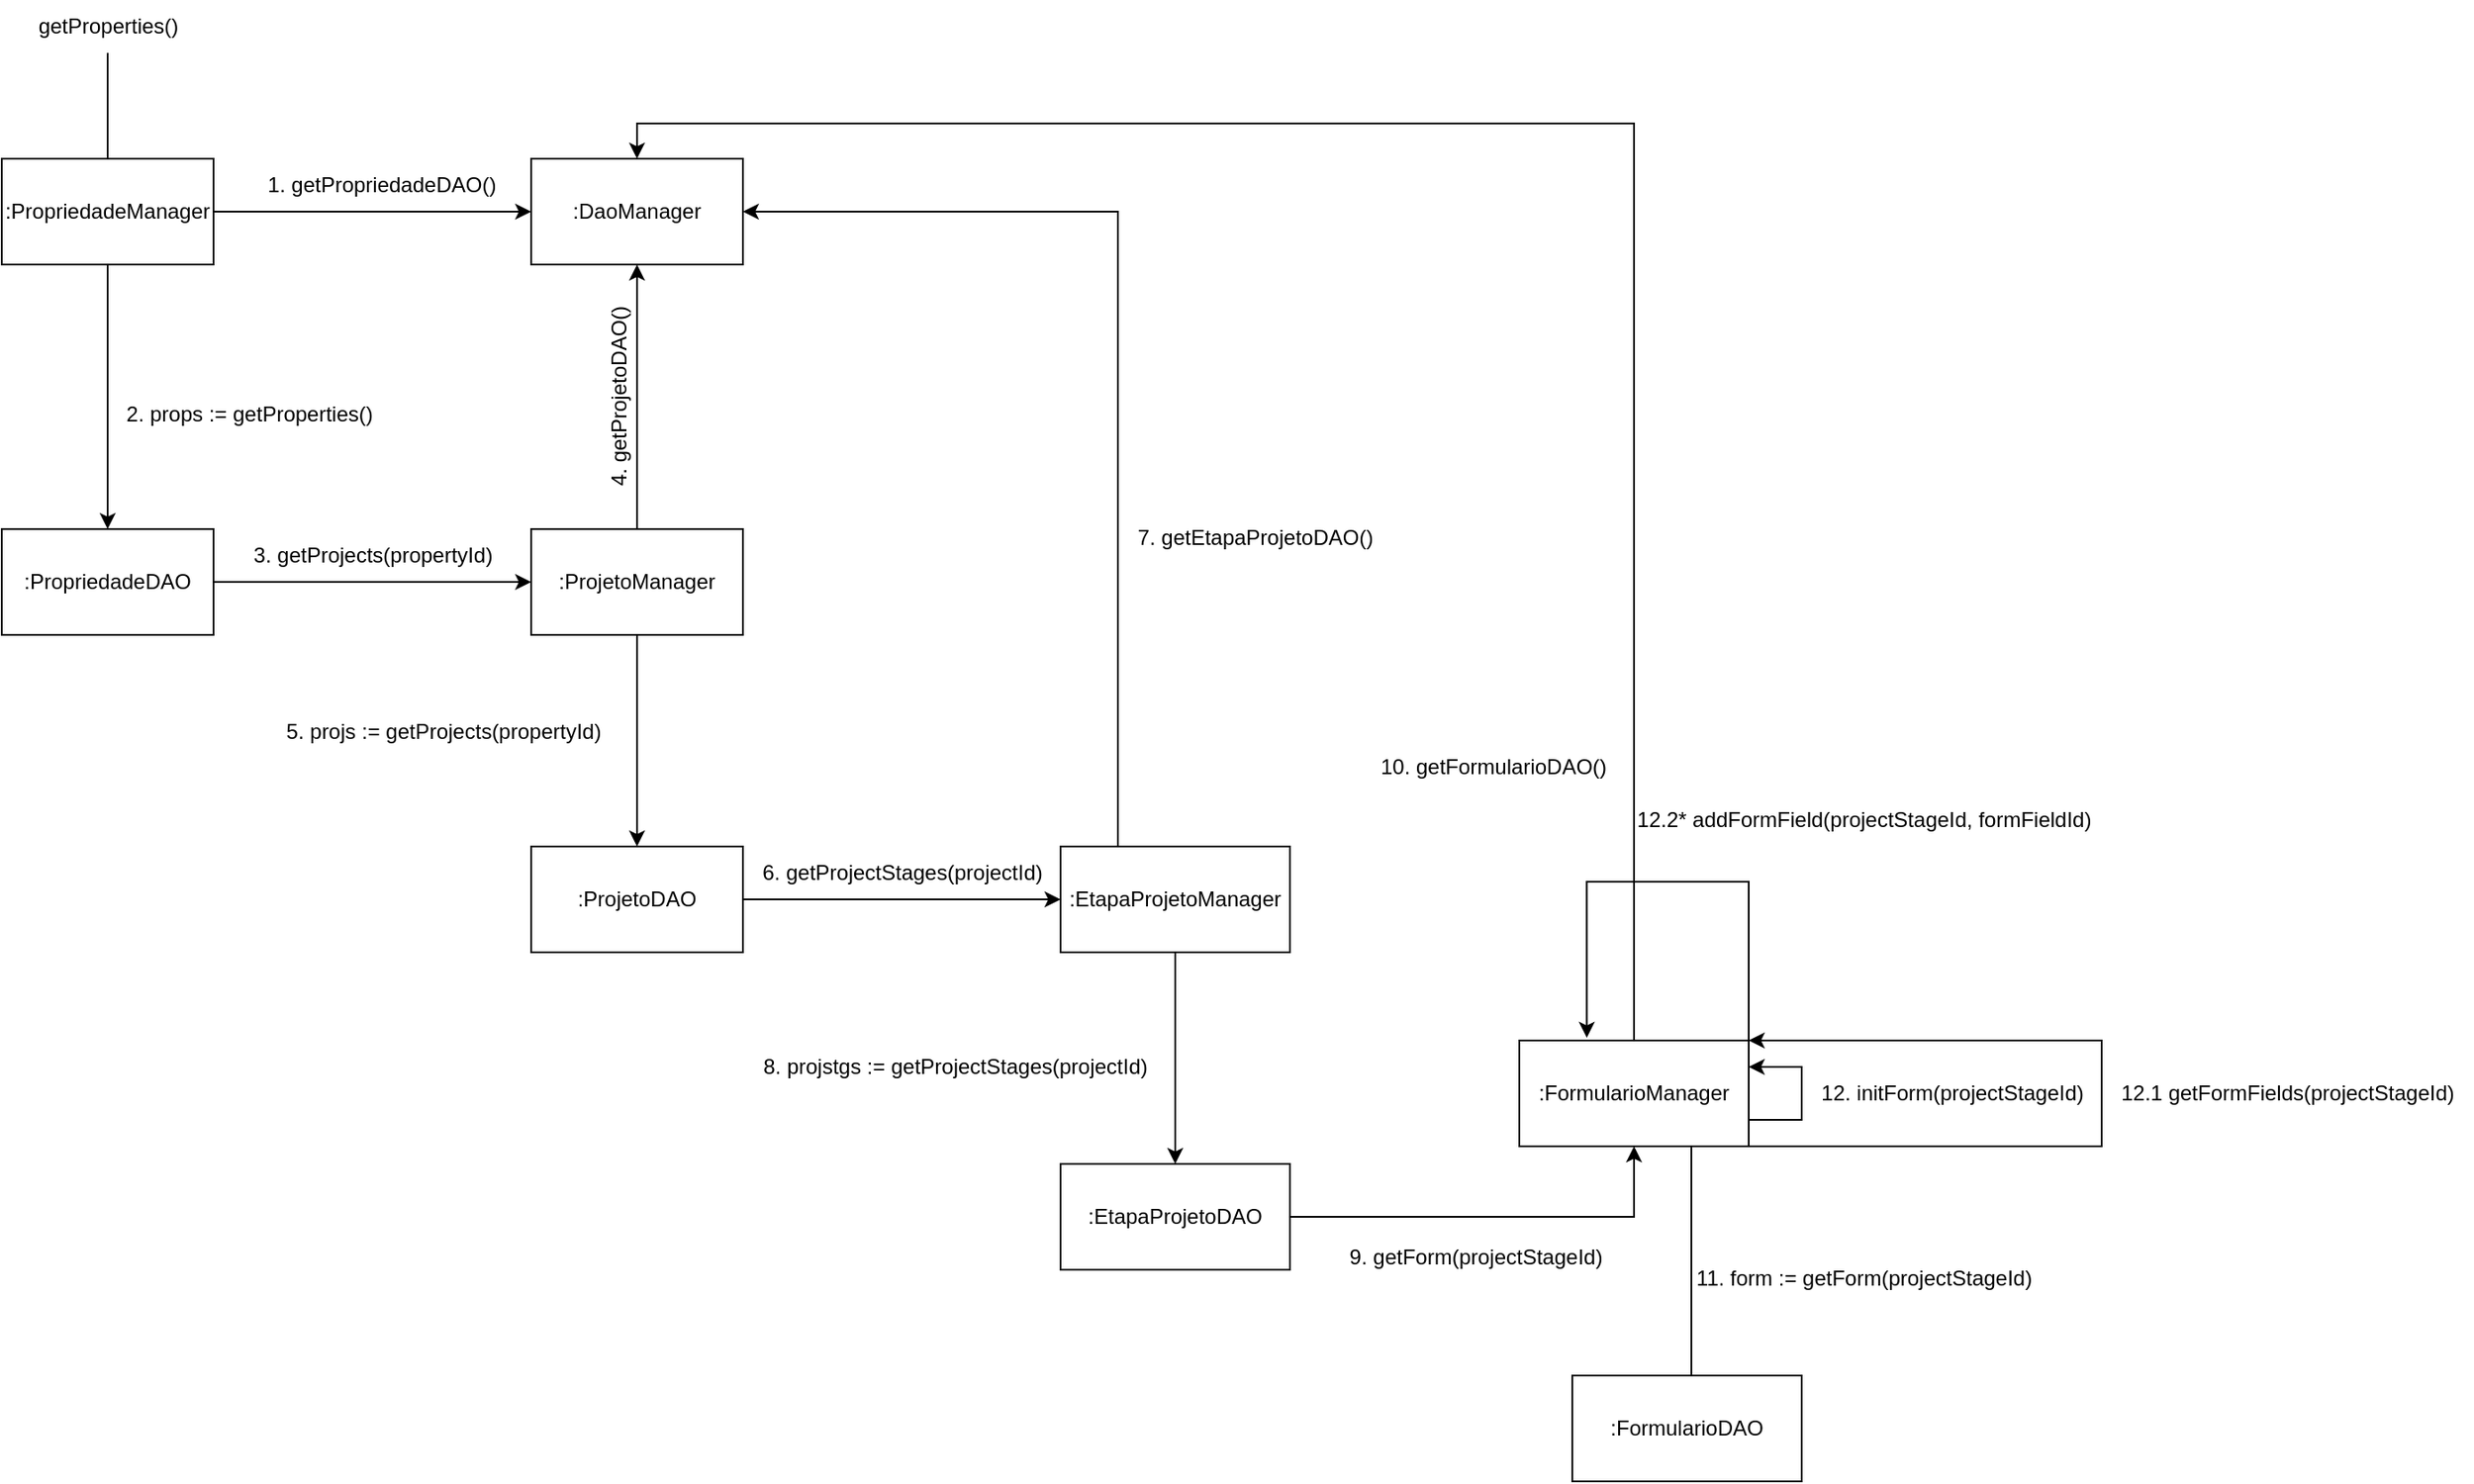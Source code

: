 <mxfile version="22.1.5" type="device">
  <diagram name="Page-1" id="DzhSQO73DSki14xKmCqW">
    <mxGraphModel dx="948" dy="514" grid="1" gridSize="10" guides="1" tooltips="1" connect="1" arrows="1" fold="1" page="1" pageScale="1" pageWidth="850" pageHeight="1100" math="0" shadow="0">
      <root>
        <mxCell id="0" />
        <mxCell id="1" parent="0" />
        <mxCell id="awyPaQthuCvUyQTzf5ff-2" style="edgeStyle=orthogonalEdgeStyle;rounded=0;orthogonalLoop=1;jettySize=auto;html=1;endArrow=none;endFill=0;" edge="1" parent="1" source="awyPaQthuCvUyQTzf5ff-1">
          <mxGeometry relative="1" as="geometry">
            <mxPoint x="160" y="160" as="targetPoint" />
          </mxGeometry>
        </mxCell>
        <mxCell id="awyPaQthuCvUyQTzf5ff-5" style="edgeStyle=orthogonalEdgeStyle;rounded=0;orthogonalLoop=1;jettySize=auto;html=1;exitX=1;exitY=0.5;exitDx=0;exitDy=0;entryX=0;entryY=0.5;entryDx=0;entryDy=0;" edge="1" parent="1" source="awyPaQthuCvUyQTzf5ff-1" target="awyPaQthuCvUyQTzf5ff-4">
          <mxGeometry relative="1" as="geometry">
            <mxPoint x="380" y="250" as="targetPoint" />
          </mxGeometry>
        </mxCell>
        <mxCell id="awyPaQthuCvUyQTzf5ff-10" style="edgeStyle=orthogonalEdgeStyle;rounded=0;orthogonalLoop=1;jettySize=auto;html=1;exitX=0.5;exitY=1;exitDx=0;exitDy=0;" edge="1" parent="1" source="awyPaQthuCvUyQTzf5ff-1" target="awyPaQthuCvUyQTzf5ff-9">
          <mxGeometry relative="1" as="geometry" />
        </mxCell>
        <mxCell id="awyPaQthuCvUyQTzf5ff-1" value=":PropriedadeManager" style="rounded=0;whiteSpace=wrap;html=1;" vertex="1" parent="1">
          <mxGeometry x="100" y="220" width="120" height="60" as="geometry" />
        </mxCell>
        <mxCell id="awyPaQthuCvUyQTzf5ff-3" value="getProperties()" style="text;html=1;align=center;verticalAlign=middle;resizable=0;points=[];autosize=1;strokeColor=none;fillColor=none;" vertex="1" parent="1">
          <mxGeometry x="110" y="130" width="100" height="30" as="geometry" />
        </mxCell>
        <mxCell id="awyPaQthuCvUyQTzf5ff-4" value=":DaoManager" style="rounded=0;whiteSpace=wrap;html=1;" vertex="1" parent="1">
          <mxGeometry x="400" y="220" width="120" height="60" as="geometry" />
        </mxCell>
        <mxCell id="awyPaQthuCvUyQTzf5ff-6" value="1. getPropriedadeDAO()" style="text;html=1;align=center;verticalAlign=middle;resizable=0;points=[];autosize=1;strokeColor=none;fillColor=none;" vertex="1" parent="1">
          <mxGeometry x="240" y="220" width="150" height="30" as="geometry" />
        </mxCell>
        <mxCell id="awyPaQthuCvUyQTzf5ff-13" style="edgeStyle=orthogonalEdgeStyle;rounded=0;orthogonalLoop=1;jettySize=auto;html=1;exitX=1;exitY=0.5;exitDx=0;exitDy=0;" edge="1" parent="1" source="awyPaQthuCvUyQTzf5ff-9" target="awyPaQthuCvUyQTzf5ff-12">
          <mxGeometry relative="1" as="geometry" />
        </mxCell>
        <mxCell id="awyPaQthuCvUyQTzf5ff-9" value=":PropriedadeDAO" style="rounded=0;whiteSpace=wrap;html=1;" vertex="1" parent="1">
          <mxGeometry x="100" y="430" width="120" height="60" as="geometry" />
        </mxCell>
        <mxCell id="awyPaQthuCvUyQTzf5ff-11" value="2. props := getProperties()" style="text;html=1;align=center;verticalAlign=middle;resizable=0;points=[];autosize=1;strokeColor=none;fillColor=none;" vertex="1" parent="1">
          <mxGeometry x="160" y="350" width="160" height="30" as="geometry" />
        </mxCell>
        <mxCell id="awyPaQthuCvUyQTzf5ff-15" style="edgeStyle=orthogonalEdgeStyle;rounded=0;orthogonalLoop=1;jettySize=auto;html=1;exitX=0.5;exitY=0;exitDx=0;exitDy=0;entryX=0.5;entryY=1;entryDx=0;entryDy=0;" edge="1" parent="1" source="awyPaQthuCvUyQTzf5ff-12" target="awyPaQthuCvUyQTzf5ff-4">
          <mxGeometry relative="1" as="geometry" />
        </mxCell>
        <mxCell id="awyPaQthuCvUyQTzf5ff-20" style="edgeStyle=orthogonalEdgeStyle;rounded=0;orthogonalLoop=1;jettySize=auto;html=1;exitX=0.5;exitY=1;exitDx=0;exitDy=0;" edge="1" parent="1" source="awyPaQthuCvUyQTzf5ff-12" target="awyPaQthuCvUyQTzf5ff-19">
          <mxGeometry relative="1" as="geometry" />
        </mxCell>
        <mxCell id="awyPaQthuCvUyQTzf5ff-12" value=":ProjetoManager" style="rounded=0;whiteSpace=wrap;html=1;" vertex="1" parent="1">
          <mxGeometry x="400" y="430" width="120" height="60" as="geometry" />
        </mxCell>
        <mxCell id="awyPaQthuCvUyQTzf5ff-14" value="3. getProjects(propertyId)" style="text;html=1;align=center;verticalAlign=middle;resizable=0;points=[];autosize=1;strokeColor=none;fillColor=none;" vertex="1" parent="1">
          <mxGeometry x="230" y="430" width="160" height="30" as="geometry" />
        </mxCell>
        <mxCell id="awyPaQthuCvUyQTzf5ff-16" value="4. getProjetoDAO()" style="text;html=1;align=center;verticalAlign=middle;resizable=0;points=[];autosize=1;strokeColor=none;fillColor=none;rotation=-90;" vertex="1" parent="1">
          <mxGeometry x="385" y="340" width="130" height="30" as="geometry" />
        </mxCell>
        <mxCell id="awyPaQthuCvUyQTzf5ff-23" style="edgeStyle=orthogonalEdgeStyle;rounded=0;orthogonalLoop=1;jettySize=auto;html=1;exitX=1;exitY=0.5;exitDx=0;exitDy=0;entryX=0;entryY=0.5;entryDx=0;entryDy=0;" edge="1" parent="1" source="awyPaQthuCvUyQTzf5ff-19" target="awyPaQthuCvUyQTzf5ff-22">
          <mxGeometry relative="1" as="geometry" />
        </mxCell>
        <mxCell id="awyPaQthuCvUyQTzf5ff-19" value=":ProjetoDAO" style="rounded=0;whiteSpace=wrap;html=1;" vertex="1" parent="1">
          <mxGeometry x="400" y="610" width="120" height="60" as="geometry" />
        </mxCell>
        <mxCell id="awyPaQthuCvUyQTzf5ff-21" value="5. projs := getProjects(propertyId)" style="text;html=1;align=center;verticalAlign=middle;resizable=0;points=[];autosize=1;strokeColor=none;fillColor=none;" vertex="1" parent="1">
          <mxGeometry x="250" y="530" width="200" height="30" as="geometry" />
        </mxCell>
        <mxCell id="awyPaQthuCvUyQTzf5ff-25" style="edgeStyle=orthogonalEdgeStyle;rounded=0;orthogonalLoop=1;jettySize=auto;html=1;exitX=0.25;exitY=0;exitDx=0;exitDy=0;entryX=1;entryY=0.5;entryDx=0;entryDy=0;" edge="1" parent="1" source="awyPaQthuCvUyQTzf5ff-22" target="awyPaQthuCvUyQTzf5ff-4">
          <mxGeometry relative="1" as="geometry">
            <mxPoint x="732.5" y="240.0" as="targetPoint" />
          </mxGeometry>
        </mxCell>
        <mxCell id="awyPaQthuCvUyQTzf5ff-29" style="edgeStyle=orthogonalEdgeStyle;rounded=0;orthogonalLoop=1;jettySize=auto;html=1;exitX=0.5;exitY=1;exitDx=0;exitDy=0;entryX=0.5;entryY=0;entryDx=0;entryDy=0;" edge="1" parent="1" source="awyPaQthuCvUyQTzf5ff-22" target="awyPaQthuCvUyQTzf5ff-30">
          <mxGeometry relative="1" as="geometry">
            <mxPoint x="765" y="760" as="targetPoint" />
          </mxGeometry>
        </mxCell>
        <mxCell id="awyPaQthuCvUyQTzf5ff-22" value=":EtapaProjetoManager" style="rounded=0;whiteSpace=wrap;html=1;" vertex="1" parent="1">
          <mxGeometry x="700" y="610" width="130" height="60" as="geometry" />
        </mxCell>
        <mxCell id="awyPaQthuCvUyQTzf5ff-24" value="6. getProjectStages(projectId)" style="text;html=1;align=center;verticalAlign=middle;resizable=0;points=[];autosize=1;strokeColor=none;fillColor=none;" vertex="1" parent="1">
          <mxGeometry x="520" y="610" width="180" height="30" as="geometry" />
        </mxCell>
        <mxCell id="awyPaQthuCvUyQTzf5ff-26" value="7. getEtapaProjetoDAO()" style="text;html=1;align=center;verticalAlign=middle;resizable=0;points=[];autosize=1;strokeColor=none;fillColor=none;" vertex="1" parent="1">
          <mxGeometry x="730" y="420" width="160" height="30" as="geometry" />
        </mxCell>
        <mxCell id="awyPaQthuCvUyQTzf5ff-34" style="edgeStyle=orthogonalEdgeStyle;rounded=0;orthogonalLoop=1;jettySize=auto;html=1;exitX=1;exitY=0.5;exitDx=0;exitDy=0;entryX=0.5;entryY=1;entryDx=0;entryDy=0;" edge="1" parent="1" source="awyPaQthuCvUyQTzf5ff-30" target="awyPaQthuCvUyQTzf5ff-33">
          <mxGeometry relative="1" as="geometry">
            <mxPoint x="1033" y="800" as="targetPoint" />
          </mxGeometry>
        </mxCell>
        <mxCell id="awyPaQthuCvUyQTzf5ff-30" value=":EtapaProjetoDAO" style="rounded=0;whiteSpace=wrap;html=1;" vertex="1" parent="1">
          <mxGeometry x="700" y="790" width="130" height="60" as="geometry" />
        </mxCell>
        <mxCell id="awyPaQthuCvUyQTzf5ff-32" value="8. projstgs := getProjectStages(projectId)" style="text;html=1;align=center;verticalAlign=middle;resizable=0;points=[];autosize=1;strokeColor=none;fillColor=none;" vertex="1" parent="1">
          <mxGeometry x="520" y="720" width="240" height="30" as="geometry" />
        </mxCell>
        <mxCell id="awyPaQthuCvUyQTzf5ff-36" style="edgeStyle=orthogonalEdgeStyle;rounded=0;orthogonalLoop=1;jettySize=auto;html=1;exitX=0.5;exitY=0;exitDx=0;exitDy=0;entryX=0.5;entryY=0;entryDx=0;entryDy=0;" edge="1" parent="1" source="awyPaQthuCvUyQTzf5ff-33" target="awyPaQthuCvUyQTzf5ff-4">
          <mxGeometry relative="1" as="geometry">
            <mxPoint x="1025.103" y="88.621" as="targetPoint" />
          </mxGeometry>
        </mxCell>
        <mxCell id="awyPaQthuCvUyQTzf5ff-38" style="edgeStyle=orthogonalEdgeStyle;rounded=0;orthogonalLoop=1;jettySize=auto;html=1;exitX=0.75;exitY=1;exitDx=0;exitDy=0;" edge="1" parent="1" source="awyPaQthuCvUyQTzf5ff-33">
          <mxGeometry relative="1" as="geometry">
            <mxPoint x="1057.517" y="921.379" as="targetPoint" />
          </mxGeometry>
        </mxCell>
        <mxCell id="awyPaQthuCvUyQTzf5ff-41" style="edgeStyle=orthogonalEdgeStyle;rounded=0;orthogonalLoop=1;jettySize=auto;html=1;exitX=1;exitY=0.75;exitDx=0;exitDy=0;entryX=1;entryY=0.25;entryDx=0;entryDy=0;" edge="1" parent="1" source="awyPaQthuCvUyQTzf5ff-33" target="awyPaQthuCvUyQTzf5ff-33">
          <mxGeometry relative="1" as="geometry">
            <mxPoint x="1140" y="765.31" as="targetPoint" />
            <Array as="points">
              <mxPoint x="1120" y="765" />
              <mxPoint x="1120" y="735" />
            </Array>
          </mxGeometry>
        </mxCell>
        <mxCell id="awyPaQthuCvUyQTzf5ff-45" style="edgeStyle=orthogonalEdgeStyle;rounded=0;orthogonalLoop=1;jettySize=auto;html=1;exitX=1;exitY=0;exitDx=0;exitDy=0;entryX=0.294;entryY=-0.026;entryDx=0;entryDy=0;entryPerimeter=0;" edge="1" parent="1" source="awyPaQthuCvUyQTzf5ff-33" target="awyPaQthuCvUyQTzf5ff-33">
          <mxGeometry relative="1" as="geometry">
            <mxPoint x="1040" y="610" as="targetPoint" />
            <Array as="points">
              <mxPoint x="1090" y="630" />
              <mxPoint x="998" y="630" />
            </Array>
          </mxGeometry>
        </mxCell>
        <mxCell id="awyPaQthuCvUyQTzf5ff-33" value=":FormularioManager" style="rounded=0;whiteSpace=wrap;html=1;" vertex="1" parent="1">
          <mxGeometry x="960" y="720" width="130" height="60" as="geometry" />
        </mxCell>
        <mxCell id="awyPaQthuCvUyQTzf5ff-35" value="9. getForm(projectStageId)" style="text;html=1;align=center;verticalAlign=middle;resizable=0;points=[];autosize=1;strokeColor=none;fillColor=none;" vertex="1" parent="1">
          <mxGeometry x="850" y="828" width="170" height="30" as="geometry" />
        </mxCell>
        <mxCell id="awyPaQthuCvUyQTzf5ff-37" value="10. getFormularioDAO()" style="text;html=1;align=center;verticalAlign=middle;resizable=0;points=[];autosize=1;strokeColor=none;fillColor=none;" vertex="1" parent="1">
          <mxGeometry x="870" y="550" width="150" height="30" as="geometry" />
        </mxCell>
        <mxCell id="awyPaQthuCvUyQTzf5ff-39" value=":FormularioDAO" style="rounded=0;whiteSpace=wrap;html=1;" vertex="1" parent="1">
          <mxGeometry x="990" y="910" width="130" height="60" as="geometry" />
        </mxCell>
        <mxCell id="awyPaQthuCvUyQTzf5ff-40" value="11. form := getForm(projectStageId)" style="text;html=1;align=center;verticalAlign=middle;resizable=0;points=[];autosize=1;strokeColor=none;fillColor=none;" vertex="1" parent="1">
          <mxGeometry x="1050" y="840" width="210" height="30" as="geometry" />
        </mxCell>
        <mxCell id="awyPaQthuCvUyQTzf5ff-42" value="12. initForm(projectStageId)" style="text;html=1;align=center;verticalAlign=middle;resizable=0;points=[];autosize=1;strokeColor=none;fillColor=none;" vertex="1" parent="1">
          <mxGeometry x="1120" y="735" width="170" height="30" as="geometry" />
        </mxCell>
        <mxCell id="awyPaQthuCvUyQTzf5ff-43" style="edgeStyle=orthogonalEdgeStyle;rounded=0;orthogonalLoop=1;jettySize=auto;html=1;exitX=1;exitY=1;exitDx=0;exitDy=0;entryX=1;entryY=0;entryDx=0;entryDy=0;" edge="1" parent="1" source="awyPaQthuCvUyQTzf5ff-33" target="awyPaQthuCvUyQTzf5ff-33">
          <mxGeometry relative="1" as="geometry">
            <Array as="points">
              <mxPoint x="1290" y="780" />
              <mxPoint x="1290" y="720" />
            </Array>
          </mxGeometry>
        </mxCell>
        <mxCell id="awyPaQthuCvUyQTzf5ff-44" value="12.1 getFormFields(projectStageId)" style="text;html=1;align=center;verticalAlign=middle;resizable=0;points=[];autosize=1;strokeColor=none;fillColor=none;" vertex="1" parent="1">
          <mxGeometry x="1290" y="735" width="210" height="30" as="geometry" />
        </mxCell>
        <mxCell id="awyPaQthuCvUyQTzf5ff-46" value="12.2* addFormField(projectStageId, formFieldId)" style="text;html=1;align=center;verticalAlign=middle;resizable=0;points=[];autosize=1;strokeColor=none;fillColor=none;" vertex="1" parent="1">
          <mxGeometry x="1015" y="580" width="280" height="30" as="geometry" />
        </mxCell>
      </root>
    </mxGraphModel>
  </diagram>
</mxfile>
